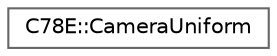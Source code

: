 digraph "Graphical Class Hierarchy"
{
 // LATEX_PDF_SIZE
  bgcolor="transparent";
  edge [fontname=Helvetica,fontsize=10,labelfontname=Helvetica,labelfontsize=10];
  node [fontname=Helvetica,fontsize=10,shape=box,height=0.2,width=0.4];
  rankdir="LR";
  Node0 [id="Node000000",label="C78E::CameraUniform",height=0.2,width=0.4,color="grey40", fillcolor="white", style="filled",URL="$df/dc1/struct_c78_e_1_1_camera_uniform.html",tooltip=" "];
}
